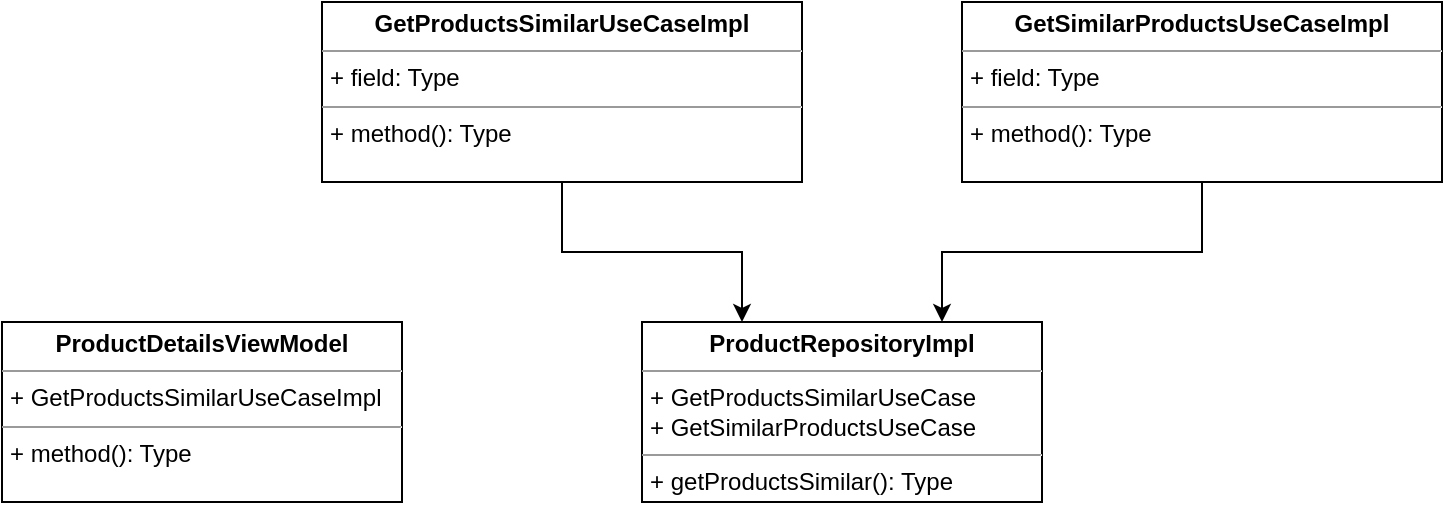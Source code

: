 <mxfile version="22.0.4" type="github">
  <diagram name="Страница — 1" id="mx4Fcy6VrWKfdrTJOOg1">
    <mxGraphModel dx="954" dy="642" grid="1" gridSize="10" guides="1" tooltips="1" connect="1" arrows="1" fold="1" page="1" pageScale="1" pageWidth="827" pageHeight="1169" math="0" shadow="0">
      <root>
        <mxCell id="0" />
        <mxCell id="1" parent="0" />
        <mxCell id="M762HrPujl5k3w39elzl-1" value="&lt;p style=&quot;margin:0px;margin-top:4px;text-align:center;&quot;&gt;&lt;b&gt;ProductRepositoryImpl&lt;/b&gt;&lt;/p&gt;&lt;hr size=&quot;1&quot;&gt;&lt;p style=&quot;margin:0px;margin-left:4px;&quot;&gt;+ GetProductsSimilarUseCase&lt;/p&gt;&lt;p style=&quot;margin:0px;margin-left:4px;&quot;&gt;+ GetSimilarProductsUseCase&lt;br&gt;&lt;/p&gt;&lt;hr size=&quot;1&quot;&gt;&lt;p style=&quot;margin:0px;margin-left:4px;&quot;&gt;+ getProductsSimilar(): Type&lt;/p&gt;" style="verticalAlign=top;align=left;overflow=fill;fontSize=12;fontFamily=Helvetica;html=1;whiteSpace=wrap;" vertex="1" parent="1">
          <mxGeometry x="320" y="360" width="200" height="90" as="geometry" />
        </mxCell>
        <mxCell id="M762HrPujl5k3w39elzl-3" style="edgeStyle=orthogonalEdgeStyle;rounded=0;orthogonalLoop=1;jettySize=auto;html=1;entryX=0.25;entryY=0;entryDx=0;entryDy=0;" edge="1" parent="1" source="M762HrPujl5k3w39elzl-2" target="M762HrPujl5k3w39elzl-1">
          <mxGeometry relative="1" as="geometry" />
        </mxCell>
        <mxCell id="M762HrPujl5k3w39elzl-2" value="&lt;p style=&quot;margin:0px;margin-top:4px;text-align:center;&quot;&gt;&lt;b&gt;GetProductsSimilarUseCaseImpl&lt;/b&gt;&lt;/p&gt;&lt;hr size=&quot;1&quot;&gt;&lt;p style=&quot;margin:0px;margin-left:4px;&quot;&gt;+ field: Type&lt;/p&gt;&lt;hr size=&quot;1&quot;&gt;&lt;p style=&quot;margin:0px;margin-left:4px;&quot;&gt;+ method(): Type&lt;/p&gt;" style="verticalAlign=top;align=left;overflow=fill;fontSize=12;fontFamily=Helvetica;html=1;whiteSpace=wrap;" vertex="1" parent="1">
          <mxGeometry x="160" y="200" width="240" height="90" as="geometry" />
        </mxCell>
        <mxCell id="M762HrPujl5k3w39elzl-5" style="edgeStyle=orthogonalEdgeStyle;rounded=0;orthogonalLoop=1;jettySize=auto;html=1;entryX=0.75;entryY=0;entryDx=0;entryDy=0;" edge="1" parent="1" source="M762HrPujl5k3w39elzl-4" target="M762HrPujl5k3w39elzl-1">
          <mxGeometry relative="1" as="geometry" />
        </mxCell>
        <mxCell id="M762HrPujl5k3w39elzl-4" value="&lt;p style=&quot;margin:0px;margin-top:4px;text-align:center;&quot;&gt;&lt;b&gt;GetSimilarProductsUseCaseImpl&lt;/b&gt;&lt;/p&gt;&lt;hr size=&quot;1&quot;&gt;&lt;p style=&quot;margin:0px;margin-left:4px;&quot;&gt;+ field: Type&lt;/p&gt;&lt;hr size=&quot;1&quot;&gt;&lt;p style=&quot;margin:0px;margin-left:4px;&quot;&gt;+ method(): Type&lt;/p&gt;" style="verticalAlign=top;align=left;overflow=fill;fontSize=12;fontFamily=Helvetica;html=1;whiteSpace=wrap;" vertex="1" parent="1">
          <mxGeometry x="480" y="200" width="240" height="90" as="geometry" />
        </mxCell>
        <mxCell id="M762HrPujl5k3w39elzl-6" value="&lt;p style=&quot;margin:0px;margin-top:4px;text-align:center;&quot;&gt;&lt;b&gt;ProductDetailsViewModel&lt;/b&gt;&lt;/p&gt;&lt;hr size=&quot;1&quot;&gt;&lt;p style=&quot;margin:0px;margin-left:4px;&quot;&gt;+ GetProductsSimilarUseCaseImpl&lt;/p&gt;&lt;hr size=&quot;1&quot;&gt;&lt;p style=&quot;margin:0px;margin-left:4px;&quot;&gt;+ method(): Type&lt;/p&gt;" style="verticalAlign=top;align=left;overflow=fill;fontSize=12;fontFamily=Helvetica;html=1;whiteSpace=wrap;" vertex="1" parent="1">
          <mxGeometry y="360" width="200" height="90" as="geometry" />
        </mxCell>
      </root>
    </mxGraphModel>
  </diagram>
</mxfile>
